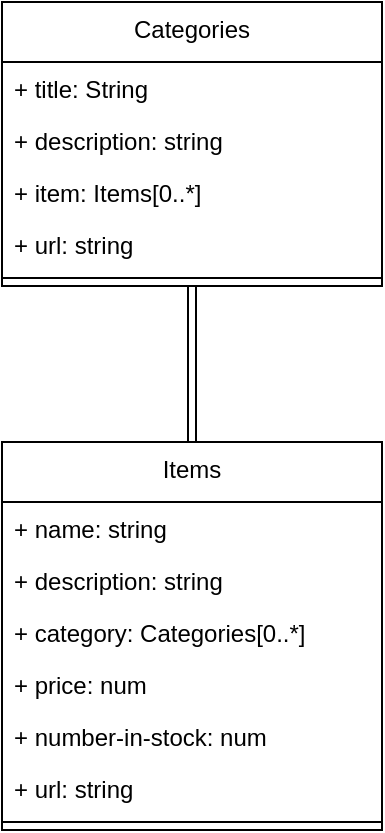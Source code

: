 <mxfile version="24.3.1" type="device">
  <diagram name="Page-1" id="i_7uufDQJdWma1lw0ZOV">
    <mxGraphModel dx="807" dy="758" grid="1" gridSize="10" guides="1" tooltips="1" connect="1" arrows="1" fold="1" page="1" pageScale="1" pageWidth="850" pageHeight="1100" math="0" shadow="0">
      <root>
        <mxCell id="0" />
        <mxCell id="1" parent="0" />
        <mxCell id="twe3P_z1-Ei9ylIaD_vC-25" value="" style="edgeStyle=orthogonalEdgeStyle;rounded=0;orthogonalLoop=1;jettySize=auto;html=1;verticalAlign=middle;shape=link;" edge="1" parent="1" source="twe3P_z1-Ei9ylIaD_vC-1" target="twe3P_z1-Ei9ylIaD_vC-20">
          <mxGeometry relative="1" as="geometry" />
        </mxCell>
        <mxCell id="twe3P_z1-Ei9ylIaD_vC-1" value="&lt;div&gt;Categories&lt;/div&gt;&lt;div&gt;&lt;br&gt;&lt;/div&gt;" style="swimlane;fontStyle=0;align=center;verticalAlign=top;childLayout=stackLayout;horizontal=1;startSize=30;horizontalStack=0;resizeParent=1;resizeParentMax=0;resizeLast=0;collapsible=0;marginBottom=0;html=1;whiteSpace=wrap;" vertex="1" parent="1">
          <mxGeometry x="30" y="20" width="190" height="142" as="geometry" />
        </mxCell>
        <mxCell id="twe3P_z1-Ei9ylIaD_vC-11" value="+ title: String" style="text;strokeColor=none;fillColor=none;align=left;verticalAlign=top;spacingLeft=4;spacingRight=4;overflow=hidden;rotatable=0;points=[[0,0.5],[1,0.5]];portConstraint=eastwest;whiteSpace=wrap;html=1;" vertex="1" parent="twe3P_z1-Ei9ylIaD_vC-1">
          <mxGeometry y="30" width="190" height="26" as="geometry" />
        </mxCell>
        <mxCell id="twe3P_z1-Ei9ylIaD_vC-12" value="+ description: string" style="text;strokeColor=none;fillColor=none;align=left;verticalAlign=top;spacingLeft=4;spacingRight=4;overflow=hidden;rotatable=0;points=[[0,0.5],[1,0.5]];portConstraint=eastwest;whiteSpace=wrap;html=1;" vertex="1" parent="twe3P_z1-Ei9ylIaD_vC-1">
          <mxGeometry y="56" width="190" height="26" as="geometry" />
        </mxCell>
        <mxCell id="twe3P_z1-Ei9ylIaD_vC-29" value="+ item: Items[0..*]" style="text;strokeColor=none;fillColor=none;align=left;verticalAlign=top;spacingLeft=4;spacingRight=4;overflow=hidden;rotatable=0;points=[[0,0.5],[1,0.5]];portConstraint=eastwest;whiteSpace=wrap;html=1;" vertex="1" parent="twe3P_z1-Ei9ylIaD_vC-1">
          <mxGeometry y="82" width="190" height="26" as="geometry" />
        </mxCell>
        <mxCell id="twe3P_z1-Ei9ylIaD_vC-13" value="+ url: string" style="text;strokeColor=none;fillColor=none;align=left;verticalAlign=top;spacingLeft=4;spacingRight=4;overflow=hidden;rotatable=0;points=[[0,0.5],[1,0.5]];portConstraint=eastwest;whiteSpace=wrap;html=1;" vertex="1" parent="twe3P_z1-Ei9ylIaD_vC-1">
          <mxGeometry y="108" width="190" height="26" as="geometry" />
        </mxCell>
        <mxCell id="twe3P_z1-Ei9ylIaD_vC-6" value="" style="line;strokeWidth=1;fillColor=none;align=left;verticalAlign=middle;spacingTop=-1;spacingLeft=3;spacingRight=3;rotatable=0;labelPosition=right;points=[];portConstraint=eastwest;" vertex="1" parent="twe3P_z1-Ei9ylIaD_vC-1">
          <mxGeometry y="134" width="190" height="8" as="geometry" />
        </mxCell>
        <mxCell id="twe3P_z1-Ei9ylIaD_vC-20" value="Items" style="swimlane;fontStyle=0;align=center;verticalAlign=top;childLayout=stackLayout;horizontal=1;startSize=30;horizontalStack=0;resizeParent=1;resizeParentMax=0;resizeLast=0;collapsible=0;marginBottom=0;html=1;whiteSpace=wrap;" vertex="1" parent="1">
          <mxGeometry x="30" y="240" width="190" height="194" as="geometry" />
        </mxCell>
        <mxCell id="twe3P_z1-Ei9ylIaD_vC-21" value="+ name: string " style="text;strokeColor=none;fillColor=none;align=left;verticalAlign=top;spacingLeft=4;spacingRight=4;overflow=hidden;rotatable=0;points=[[0,0.5],[1,0.5]];portConstraint=eastwest;whiteSpace=wrap;html=1;" vertex="1" parent="twe3P_z1-Ei9ylIaD_vC-20">
          <mxGeometry y="30" width="190" height="26" as="geometry" />
        </mxCell>
        <mxCell id="twe3P_z1-Ei9ylIaD_vC-22" value="+ description: string" style="text;strokeColor=none;fillColor=none;align=left;verticalAlign=top;spacingLeft=4;spacingRight=4;overflow=hidden;rotatable=0;points=[[0,0.5],[1,0.5]];portConstraint=eastwest;whiteSpace=wrap;html=1;" vertex="1" parent="twe3P_z1-Ei9ylIaD_vC-20">
          <mxGeometry y="56" width="190" height="26" as="geometry" />
        </mxCell>
        <mxCell id="twe3P_z1-Ei9ylIaD_vC-26" value="+ category: Categories[0..*]" style="text;strokeColor=none;fillColor=none;align=left;verticalAlign=top;spacingLeft=4;spacingRight=4;overflow=hidden;rotatable=0;points=[[0,0.5],[1,0.5]];portConstraint=eastwest;whiteSpace=wrap;html=1;" vertex="1" parent="twe3P_z1-Ei9ylIaD_vC-20">
          <mxGeometry y="82" width="190" height="26" as="geometry" />
        </mxCell>
        <mxCell id="twe3P_z1-Ei9ylIaD_vC-27" value="+ price: num" style="text;strokeColor=none;fillColor=none;align=left;verticalAlign=top;spacingLeft=4;spacingRight=4;overflow=hidden;rotatable=0;points=[[0,0.5],[1,0.5]];portConstraint=eastwest;whiteSpace=wrap;html=1;" vertex="1" parent="twe3P_z1-Ei9ylIaD_vC-20">
          <mxGeometry y="108" width="190" height="26" as="geometry" />
        </mxCell>
        <mxCell id="twe3P_z1-Ei9ylIaD_vC-28" value="+ number-in-stock: num" style="text;strokeColor=none;fillColor=none;align=left;verticalAlign=top;spacingLeft=4;spacingRight=4;overflow=hidden;rotatable=0;points=[[0,0.5],[1,0.5]];portConstraint=eastwest;whiteSpace=wrap;html=1;" vertex="1" parent="twe3P_z1-Ei9ylIaD_vC-20">
          <mxGeometry y="134" width="190" height="26" as="geometry" />
        </mxCell>
        <mxCell id="twe3P_z1-Ei9ylIaD_vC-23" value="+ url: string" style="text;strokeColor=none;fillColor=none;align=left;verticalAlign=top;spacingLeft=4;spacingRight=4;overflow=hidden;rotatable=0;points=[[0,0.5],[1,0.5]];portConstraint=eastwest;whiteSpace=wrap;html=1;" vertex="1" parent="twe3P_z1-Ei9ylIaD_vC-20">
          <mxGeometry y="160" width="190" height="26" as="geometry" />
        </mxCell>
        <mxCell id="twe3P_z1-Ei9ylIaD_vC-24" value="" style="line;strokeWidth=1;fillColor=none;align=left;verticalAlign=middle;spacingTop=-1;spacingLeft=3;spacingRight=3;rotatable=0;labelPosition=right;points=[];portConstraint=eastwest;" vertex="1" parent="twe3P_z1-Ei9ylIaD_vC-20">
          <mxGeometry y="186" width="190" height="8" as="geometry" />
        </mxCell>
      </root>
    </mxGraphModel>
  </diagram>
</mxfile>
